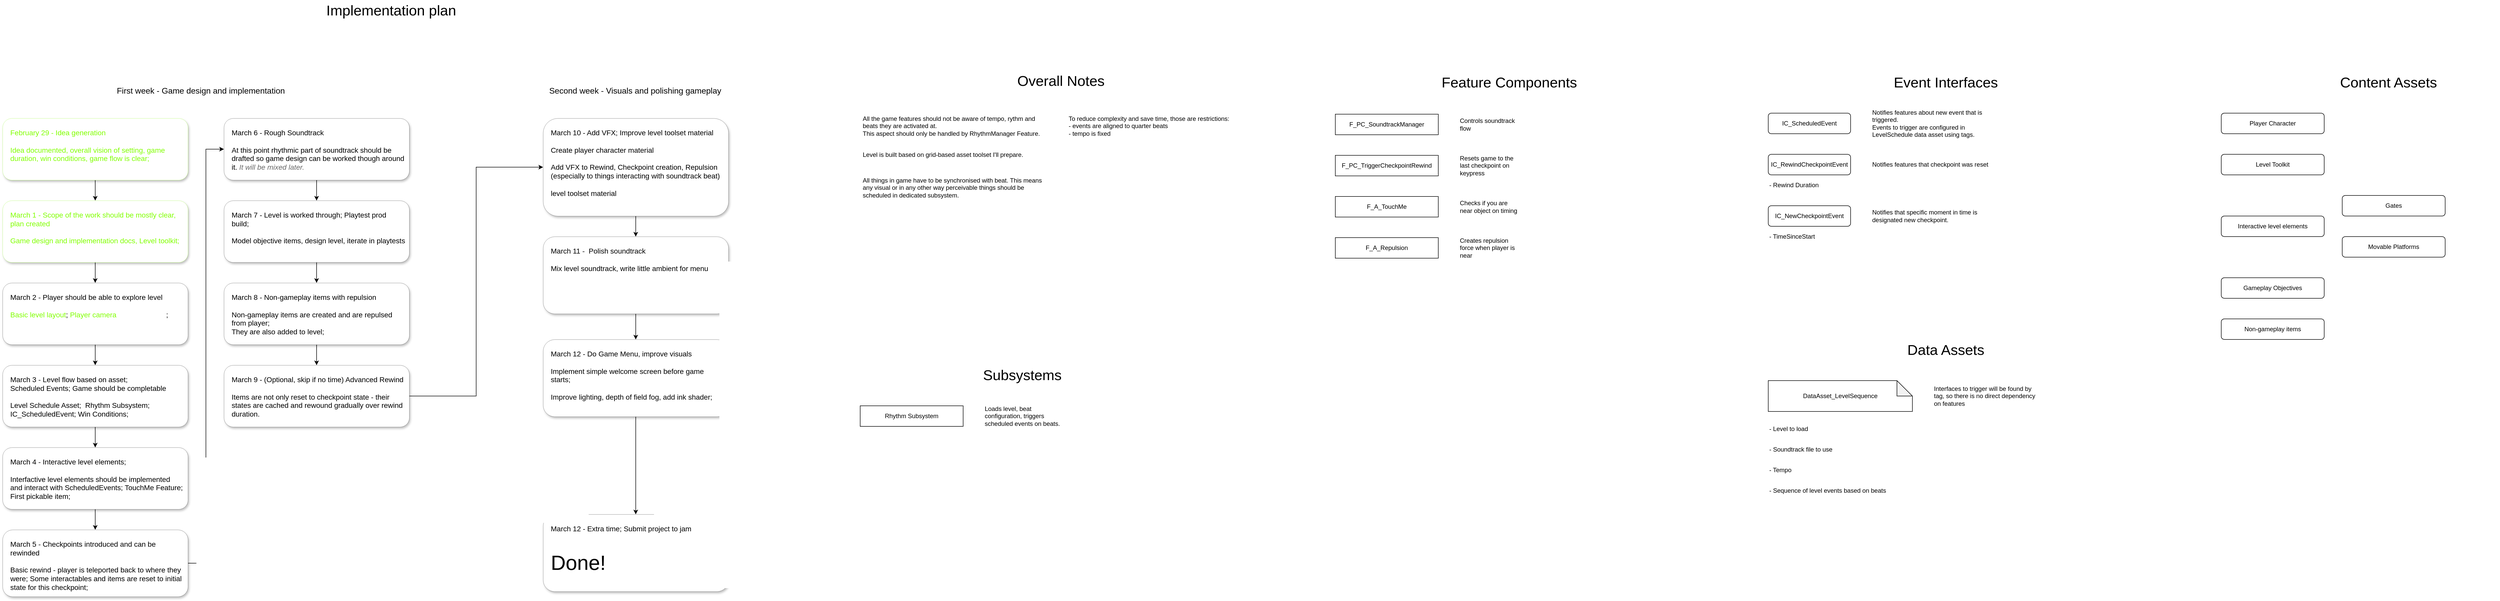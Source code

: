 <mxfile version="23.1.5" type="device">
  <diagram name="Page-1" id="owv8p-Lf1dp_q_vDyG9w">
    <mxGraphModel dx="3478" dy="2449" grid="0" gridSize="10" guides="0" tooltips="1" connect="1" arrows="1" fold="1" page="0" pageScale="1" pageWidth="850" pageHeight="1100" math="0" shadow="0">
      <root>
        <mxCell id="0" />
        <mxCell id="1" parent="0" />
        <mxCell id="0gpyr5pIwed21yI04qNp-7" value="DataAsset_LevelSequence" style="shape=note;whiteSpace=wrap;html=1;backgroundOutline=1;darkOpacity=0.05;" parent="1" vertex="1">
          <mxGeometry x="1760" y="-480" width="280" height="60" as="geometry" />
        </mxCell>
        <mxCell id="0gpyr5pIwed21yI04qNp-13" value="F_PC_SoundtrackManager" style="rounded=0;whiteSpace=wrap;html=1;" parent="1" vertex="1">
          <mxGeometry x="919" y="-998" width="200" height="40" as="geometry" />
        </mxCell>
        <mxCell id="0gpyr5pIwed21yI04qNp-21" value="Interfaces to trigger will be found by tag, so there is no direct dependency on features" style="text;html=1;align=left;verticalAlign=middle;whiteSpace=wrap;rounded=0;" parent="1" vertex="1">
          <mxGeometry x="2080" y="-480" width="210" height="60" as="geometry" />
        </mxCell>
        <mxCell id="0gpyr5pIwed21yI04qNp-25" value="IC_RewindCheckpointEvent" style="rounded=1;whiteSpace=wrap;html=1;glass=0;" parent="1" vertex="1">
          <mxGeometry x="1760" y="-920" width="160" height="40" as="geometry" />
        </mxCell>
        <mxCell id="0gpyr5pIwed21yI04qNp-26" value="Rhythm Subsystem" style="rounded=0;whiteSpace=wrap;html=1;" parent="1" vertex="1">
          <mxGeometry x="-4" y="-431" width="200" height="40" as="geometry" />
        </mxCell>
        <mxCell id="0gpyr5pIwed21yI04qNp-28" value="F_PC_TriggerCheckpointRewind" style="rounded=0;whiteSpace=wrap;html=1;" parent="1" vertex="1">
          <mxGeometry x="919" y="-918" width="200" height="40" as="geometry" />
        </mxCell>
        <mxCell id="0gpyr5pIwed21yI04qNp-29" value="F_A_TouchMe" style="rounded=0;whiteSpace=wrap;html=1;" parent="1" vertex="1">
          <mxGeometry x="919" y="-838" width="200" height="40" as="geometry" />
        </mxCell>
        <mxCell id="0gpyr5pIwed21yI04qNp-31" value="Checks if you are near object on timing" style="text;html=1;align=left;verticalAlign=middle;whiteSpace=wrap;rounded=0;" parent="1" vertex="1">
          <mxGeometry x="1159" y="-838" width="120" height="40" as="geometry" />
        </mxCell>
        <mxCell id="0gpyr5pIwed21yI04qNp-32" value="Resets game to the last checkpoint on keypress" style="text;html=1;align=left;verticalAlign=middle;whiteSpace=wrap;rounded=0;" parent="1" vertex="1">
          <mxGeometry x="1159" y="-928" width="120" height="60" as="geometry" />
        </mxCell>
        <mxCell id="0gpyr5pIwed21yI04qNp-33" value="Controls soundtrack flow" style="text;html=1;align=left;verticalAlign=middle;whiteSpace=wrap;rounded=0;" parent="1" vertex="1">
          <mxGeometry x="1159" y="-1008" width="120" height="60" as="geometry" />
        </mxCell>
        <mxCell id="0gpyr5pIwed21yI04qNp-34" value="Loads level, beat configuration, triggers scheduled events on beats." style="text;html=1;align=left;verticalAlign=middle;whiteSpace=wrap;rounded=0;" parent="1" vertex="1">
          <mxGeometry x="236" y="-441" width="160" height="60" as="geometry" />
        </mxCell>
        <mxCell id="0gpyr5pIwed21yI04qNp-35" value="F_A_Repulsion" style="rounded=0;whiteSpace=wrap;html=1;" parent="1" vertex="1">
          <mxGeometry x="919" y="-758" width="200" height="40" as="geometry" />
        </mxCell>
        <mxCell id="0gpyr5pIwed21yI04qNp-38" value="Creates repulsion force when player is near" style="text;html=1;align=left;verticalAlign=middle;whiteSpace=wrap;rounded=0;" parent="1" vertex="1">
          <mxGeometry x="1159" y="-758" width="120" height="40" as="geometry" />
        </mxCell>
        <mxCell id="0gpyr5pIwed21yI04qNp-39" value="IC_ScheduledEvent" style="rounded=1;whiteSpace=wrap;html=1;glass=0;" parent="1" vertex="1">
          <mxGeometry x="1760" y="-1000" width="160" height="40" as="geometry" />
        </mxCell>
        <mxCell id="0gpyr5pIwed21yI04qNp-40" value="Feature Components" style="text;html=1;align=center;verticalAlign=middle;whiteSpace=wrap;rounded=0;fontSize=28;" parent="1" vertex="1">
          <mxGeometry x="1042" y="-1080" width="430" height="40" as="geometry" />
        </mxCell>
        <mxCell id="0gpyr5pIwed21yI04qNp-41" value="Event Interfaces" style="text;html=1;align=center;verticalAlign=middle;whiteSpace=wrap;rounded=0;fontSize=28;" parent="1" vertex="1">
          <mxGeometry x="1890" y="-1080" width="430" height="40" as="geometry" />
        </mxCell>
        <mxCell id="0gpyr5pIwed21yI04qNp-42" value="IC_NewCheckpointEvent" style="rounded=1;whiteSpace=wrap;html=1;glass=0;" parent="1" vertex="1">
          <mxGeometry x="1760" y="-820" width="160" height="40" as="geometry" />
        </mxCell>
        <mxCell id="0gpyr5pIwed21yI04qNp-43" value="Notifies features about new event that is triggered. &lt;br&gt;Events to trigger are configured in LevelSchedule data asset using tags." style="text;html=1;align=left;verticalAlign=middle;whiteSpace=wrap;rounded=0;" parent="1" vertex="1">
          <mxGeometry x="1960" y="-1015" width="240" height="70" as="geometry" />
        </mxCell>
        <mxCell id="0gpyr5pIwed21yI04qNp-44" value="Notifies features that checkpoint was reset" style="text;html=1;align=left;verticalAlign=middle;whiteSpace=wrap;rounded=0;" parent="1" vertex="1">
          <mxGeometry x="1960" y="-920" width="250" height="40" as="geometry" />
        </mxCell>
        <mxCell id="0gpyr5pIwed21yI04qNp-45" value="Overall Notes" style="text;html=1;align=center;verticalAlign=middle;whiteSpace=wrap;rounded=0;fontSize=28;" parent="1" vertex="1">
          <mxGeometry x="266" y="-1083" width="240" height="40" as="geometry" />
        </mxCell>
        <mxCell id="0gpyr5pIwed21yI04qNp-46" value="All the game features should not be aware of tempo, rythm and beats they are activated at.&lt;br&gt;This aspect should only be handled by RhythmManager Feature." style="text;html=1;align=left;verticalAlign=top;whiteSpace=wrap;rounded=0;" parent="1" vertex="1">
          <mxGeometry x="-1" y="-1003" width="360" height="40" as="geometry" />
        </mxCell>
        <mxCell id="0gpyr5pIwed21yI04qNp-49" value="- Rewind Duration" style="text;html=1;align=left;verticalAlign=middle;whiteSpace=wrap;rounded=0;" parent="1" vertex="1">
          <mxGeometry x="1760" y="-870" width="160" height="20" as="geometry" />
        </mxCell>
        <mxCell id="0gpyr5pIwed21yI04qNp-52" value="- TimeSinceStart" style="text;html=1;align=left;verticalAlign=middle;whiteSpace=wrap;rounded=0;" parent="1" vertex="1">
          <mxGeometry x="1760" y="-770" width="160" height="20" as="geometry" />
        </mxCell>
        <mxCell id="0gpyr5pIwed21yI04qNp-53" value="Notifies that specific moment in time is designated new checkpoint." style="text;html=1;align=left;verticalAlign=middle;whiteSpace=wrap;rounded=0;" parent="1" vertex="1">
          <mxGeometry x="1960" y="-820" width="250" height="40" as="geometry" />
        </mxCell>
        <mxCell id="0gpyr5pIwed21yI04qNp-55" value="Data Assets" style="text;html=1;align=center;verticalAlign=middle;whiteSpace=wrap;rounded=0;fontSize=28;" parent="1" vertex="1">
          <mxGeometry x="1890" y="-560" width="430" height="40" as="geometry" />
        </mxCell>
        <mxCell id="0gpyr5pIwed21yI04qNp-56" value="Content Assets" style="text;html=1;align=center;verticalAlign=middle;whiteSpace=wrap;rounded=0;fontSize=28;" parent="1" vertex="1">
          <mxGeometry x="2750" y="-1080" width="430" height="40" as="geometry" />
        </mxCell>
        <mxCell id="0gpyr5pIwed21yI04qNp-57" value="Player Character" style="rounded=1;whiteSpace=wrap;html=1;" parent="1" vertex="1">
          <mxGeometry x="2640" y="-1000" width="200" height="40" as="geometry" />
        </mxCell>
        <mxCell id="0gpyr5pIwed21yI04qNp-58" value="Level Toolkit" style="rounded=1;whiteSpace=wrap;html=1;" parent="1" vertex="1">
          <mxGeometry x="2640" y="-920" width="200" height="40" as="geometry" />
        </mxCell>
        <mxCell id="0gpyr5pIwed21yI04qNp-59" value="Non-gameplay items" style="rounded=1;whiteSpace=wrap;html=1;" parent="1" vertex="1">
          <mxGeometry x="2640" y="-600" width="200" height="40" as="geometry" />
        </mxCell>
        <mxCell id="0gpyr5pIwed21yI04qNp-60" value="Gameplay Objectives" style="rounded=1;whiteSpace=wrap;html=1;" parent="1" vertex="1">
          <mxGeometry x="2640" y="-680" width="200" height="40" as="geometry" />
        </mxCell>
        <mxCell id="0gpyr5pIwed21yI04qNp-61" value="Movable Platforms" style="rounded=1;whiteSpace=wrap;html=1;" parent="1" vertex="1">
          <mxGeometry x="2875" y="-760" width="200" height="40" as="geometry" />
        </mxCell>
        <mxCell id="0gpyr5pIwed21yI04qNp-62" value="Gates" style="rounded=1;whiteSpace=wrap;html=1;" parent="1" vertex="1">
          <mxGeometry x="2875" y="-840" width="200" height="40" as="geometry" />
        </mxCell>
        <mxCell id="0gpyr5pIwed21yI04qNp-63" value="Level is built based on grid-based asset toolset I&#39;ll prepare." style="text;html=1;align=left;verticalAlign=top;whiteSpace=wrap;rounded=0;" parent="1" vertex="1">
          <mxGeometry x="-1" y="-933" width="360" height="50" as="geometry" />
        </mxCell>
        <mxCell id="0gpyr5pIwed21yI04qNp-64" value="Implementation plan" style="text;html=1;align=center;verticalAlign=middle;whiteSpace=wrap;rounded=0;fontSize=28;" parent="1" vertex="1">
          <mxGeometry x="-1070" y="-1220" width="310" height="40" as="geometry" />
        </mxCell>
        <mxCell id="0gpyr5pIwed21yI04qNp-78" style="edgeStyle=orthogonalEdgeStyle;rounded=0;orthogonalLoop=1;jettySize=auto;html=1;" parent="1" source="0gpyr5pIwed21yI04qNp-66" target="0gpyr5pIwed21yI04qNp-67" edge="1">
          <mxGeometry relative="1" as="geometry" />
        </mxCell>
        <mxCell id="0gpyr5pIwed21yI04qNp-66" value="&lt;font color=&quot;#80ff00&quot; style=&quot;font-size: 14px;&quot;&gt;&lt;font style=&quot;font-size: 14px;&quot;&gt;February 29 - Idea generation&lt;/font&gt;&lt;br&gt;&lt;br&gt;Idea documented, overall vision of setting, game duration, win conditions, game flow is clear;&lt;/font&gt;" style="text;html=1;align=left;verticalAlign=top;whiteSpace=wrap;rounded=1;fontSize=14;fillColor=default;glass=0;shadow=1;strokeColor=#80FF00;strokeWidth=0.25;spacingTop=5;spacing=10;spacingLeft=5;" parent="1" vertex="1">
          <mxGeometry x="-1670" y="-990" width="360" height="120" as="geometry" />
        </mxCell>
        <mxCell id="0gpyr5pIwed21yI04qNp-79" style="edgeStyle=orthogonalEdgeStyle;rounded=0;orthogonalLoop=1;jettySize=auto;html=1;" parent="1" source="0gpyr5pIwed21yI04qNp-67" target="0gpyr5pIwed21yI04qNp-68" edge="1">
          <mxGeometry relative="1" as="geometry" />
        </mxCell>
        <mxCell id="0gpyr5pIwed21yI04qNp-67" value="&lt;font color=&quot;#80ff00&quot;&gt;&lt;font style=&quot;font-size: 14px;&quot;&gt;March 1 - &lt;/font&gt;&lt;font style=&quot;font-size: 14px;&quot;&gt;Scope of the work should be mostly clear, plan created&lt;/font&gt;&lt;br&gt;&lt;br&gt;Game design and implementation docs, Level toolkit;&lt;/font&gt;&lt;div&gt;&lt;br&gt;&lt;/div&gt;" style="text;html=1;align=left;verticalAlign=top;whiteSpace=wrap;rounded=1;fontSize=14;fillColor=default;glass=0;shadow=1;strokeColor=#80FF00;strokeWidth=0.25;spacingTop=5;spacing=10;spacingLeft=5;" parent="1" vertex="1">
          <mxGeometry x="-1670" y="-830" width="360" height="120" as="geometry" />
        </mxCell>
        <mxCell id="0gpyr5pIwed21yI04qNp-80" style="edgeStyle=orthogonalEdgeStyle;rounded=0;orthogonalLoop=1;jettySize=auto;html=1;" parent="1" source="0gpyr5pIwed21yI04qNp-68" target="0gpyr5pIwed21yI04qNp-70" edge="1">
          <mxGeometry relative="1" as="geometry" />
        </mxCell>
        <mxCell id="0gpyr5pIwed21yI04qNp-68" value="March 2 - Player should be able to explore level&lt;br&gt;&lt;br&gt;&lt;font color=&quot;#80ff00&quot;&gt;Basic level layout&lt;/font&gt;; &lt;font color=&quot;#80ff00&quot;&gt;Player camera &lt;/font&gt;&lt;font color=&quot;#ffffff&quot;&gt;and movement&lt;/font&gt;; &lt;div&gt;&lt;br&gt;&lt;/div&gt;" style="text;html=1;align=left;verticalAlign=top;whiteSpace=wrap;rounded=1;fontSize=14;fillColor=default;glass=0;shadow=1;strokeColor=default;strokeWidth=0.25;spacingTop=5;spacing=10;spacingLeft=5;" parent="1" vertex="1">
          <mxGeometry x="-1670" y="-670" width="360" height="120" as="geometry" />
        </mxCell>
        <mxCell id="0gpyr5pIwed21yI04qNp-81" style="edgeStyle=orthogonalEdgeStyle;rounded=0;orthogonalLoop=1;jettySize=auto;html=1;" parent="1" source="0gpyr5pIwed21yI04qNp-70" target="0gpyr5pIwed21yI04qNp-72" edge="1">
          <mxGeometry relative="1" as="geometry" />
        </mxCell>
        <mxCell id="0gpyr5pIwed21yI04qNp-70" value="March 3 - Level flow based on asset;&lt;br&gt;Scheduled Events; Game should be completable&lt;br&gt;&lt;br&gt;Level Schedule Asset;&amp;nbsp; Rhythm Subsystem; IC_ScheduledEvent; Win Conditions;" style="text;html=1;align=left;verticalAlign=top;whiteSpace=wrap;rounded=1;fontSize=14;fillColor=default;glass=0;shadow=1;strokeColor=default;strokeWidth=0.25;spacingTop=5;spacing=10;spacingLeft=5;" parent="1" vertex="1">
          <mxGeometry x="-1670" y="-510" width="360" height="120" as="geometry" />
        </mxCell>
        <mxCell id="0gpyr5pIwed21yI04qNp-85" style="edgeStyle=orthogonalEdgeStyle;rounded=0;orthogonalLoop=1;jettySize=auto;html=1;" parent="1" source="0gpyr5pIwed21yI04qNp-72" target="0gpyr5pIwed21yI04qNp-84" edge="1">
          <mxGeometry relative="1" as="geometry" />
        </mxCell>
        <mxCell id="0gpyr5pIwed21yI04qNp-72" value="March 4 - Interactive level elements;&lt;br&gt;&lt;br&gt;Interfactive level elements should be implemented and interact with ScheduledEvents; TouchMe Feature; First pickable item;" style="text;html=1;align=left;verticalAlign=top;whiteSpace=wrap;rounded=1;fontSize=14;fillColor=default;glass=0;shadow=1;strokeColor=default;strokeWidth=0.25;spacingTop=5;spacing=10;spacingLeft=5;" parent="1" vertex="1">
          <mxGeometry x="-1670" y="-350" width="360" height="120" as="geometry" />
        </mxCell>
        <mxCell id="0gpyr5pIwed21yI04qNp-75" value="Interactive level elements" style="rounded=1;whiteSpace=wrap;html=1;" parent="1" vertex="1">
          <mxGeometry x="2640" y="-800" width="200" height="40" as="geometry" />
        </mxCell>
        <mxCell id="0gpyr5pIwed21yI04qNp-82" value="First week - Game design and implementation" style="text;html=1;align=left;verticalAlign=top;whiteSpace=wrap;rounded=0;fontSize=16;" parent="1" vertex="1">
          <mxGeometry x="-1450" y="-1060" width="360" height="40" as="geometry" />
        </mxCell>
        <mxCell id="0gpyr5pIwed21yI04qNp-83" value="Second week - Visuals and polishing gameplay" style="text;html=1;align=left;verticalAlign=top;whiteSpace=wrap;rounded=0;fontSize=16;" parent="1" vertex="1">
          <mxGeometry x="-610" y="-1060" width="360" height="40" as="geometry" />
        </mxCell>
        <mxCell id="0gpyr5pIwed21yI04qNp-87" style="edgeStyle=orthogonalEdgeStyle;rounded=0;orthogonalLoop=1;jettySize=auto;html=1;entryX=0;entryY=0.5;entryDx=0;entryDy=0;" parent="1" source="0gpyr5pIwed21yI04qNp-84" target="0gpyr5pIwed21yI04qNp-88" edge="1">
          <mxGeometry relative="1" as="geometry">
            <mxPoint x="-1190" y="-930" as="targetPoint" />
          </mxGeometry>
        </mxCell>
        <mxCell id="0gpyr5pIwed21yI04qNp-84" value="March 5 - Checkpoints introduced and can be rewinded&lt;br&gt;&lt;br&gt;Basic rewind - player is teleported back to where they were; Some interactables and items are reset to initial state for this checkpoint;" style="text;html=1;align=left;verticalAlign=top;whiteSpace=wrap;rounded=1;fontSize=14;fillColor=default;glass=0;shadow=1;strokeColor=default;strokeWidth=0.25;spacingTop=5;spacing=10;spacingLeft=5;" parent="1" vertex="1">
          <mxGeometry x="-1670" y="-190" width="360" height="130" as="geometry" />
        </mxCell>
        <mxCell id="0gpyr5pIwed21yI04qNp-107" style="edgeStyle=orthogonalEdgeStyle;rounded=0;orthogonalLoop=1;jettySize=auto;html=1;" parent="1" source="0gpyr5pIwed21yI04qNp-88" target="0gpyr5pIwed21yI04qNp-104" edge="1">
          <mxGeometry relative="1" as="geometry" />
        </mxCell>
        <mxCell id="0gpyr5pIwed21yI04qNp-88" value="March 6 - Rough Soundtrack&lt;br&gt;&lt;br&gt;At this point rhythmic part of soundtrack should be drafted so game design can be worked though around it.&amp;nbsp;&lt;i&gt;&lt;font color=&quot;#696969&quot;&gt;It will be mixed later.&lt;/font&gt;&lt;/i&gt;&lt;br&gt;&lt;div&gt;&lt;br&gt;&lt;/div&gt;" style="text;html=1;align=left;verticalAlign=top;whiteSpace=wrap;rounded=1;fontSize=14;fillColor=default;glass=0;shadow=1;strokeColor=default;strokeWidth=0.25;spacingTop=5;spacing=10;spacingLeft=5;" parent="1" vertex="1">
          <mxGeometry x="-1240" y="-990" width="360" height="120" as="geometry" />
        </mxCell>
        <mxCell id="0gpyr5pIwed21yI04qNp-92" style="edgeStyle=orthogonalEdgeStyle;rounded=0;orthogonalLoop=1;jettySize=auto;html=1;entryX=0.5;entryY=0;entryDx=0;entryDy=0;" parent="1" source="0gpyr5pIwed21yI04qNp-90" target="0gpyr5pIwed21yI04qNp-93" edge="1">
          <mxGeometry relative="1" as="geometry">
            <mxPoint x="-1060" y="-670" as="targetPoint" />
          </mxGeometry>
        </mxCell>
        <mxCell id="0gpyr5pIwed21yI04qNp-90" value="March 8 - Non-gameplay items with repulsion&lt;br&gt;&lt;br&gt;Non-gameplay items are created and are repulsed from player;&lt;br&gt;They are also added to level;" style="text;html=1;align=left;verticalAlign=top;whiteSpace=wrap;rounded=1;fontSize=14;fillColor=default;glass=0;shadow=1;strokeColor=default;strokeWidth=0.25;spacingTop=5;spacing=10;spacingLeft=5;" parent="1" vertex="1">
          <mxGeometry x="-1240" y="-670" width="360" height="120" as="geometry" />
        </mxCell>
        <mxCell id="0gpyr5pIwed21yI04qNp-110" style="edgeStyle=orthogonalEdgeStyle;rounded=0;orthogonalLoop=1;jettySize=auto;html=1;entryX=0;entryY=0.5;entryDx=0;entryDy=0;" parent="1" source="0gpyr5pIwed21yI04qNp-93" target="0gpyr5pIwed21yI04qNp-109" edge="1">
          <mxGeometry relative="1" as="geometry" />
        </mxCell>
        <mxCell id="0gpyr5pIwed21yI04qNp-93" value="March 9 - (Optional, skip if no time) Advanced Rewind&lt;br&gt;&lt;br&gt;Items are not only reset to checkpoint state - their states are cached and rewound gradually over rewind duration." style="text;html=1;align=left;verticalAlign=top;whiteSpace=wrap;rounded=1;fontSize=14;fillColor=default;glass=0;shadow=1;strokeColor=default;strokeWidth=0.25;spacingTop=5;spacing=10;spacingLeft=5;" parent="1" vertex="1">
          <mxGeometry x="-1240" y="-510" width="360" height="120" as="geometry" />
        </mxCell>
        <mxCell id="0gpyr5pIwed21yI04qNp-94" value="All things in game have to be synchronised with beat. This means any visual or in any other way perceivable things should be scheduled in dedicated subsystem." style="text;html=1;align=left;verticalAlign=top;whiteSpace=wrap;rounded=0;" parent="1" vertex="1">
          <mxGeometry x="-1" y="-883" width="360" height="60" as="geometry" />
        </mxCell>
        <mxCell id="0gpyr5pIwed21yI04qNp-95" value="Subsystems" style="text;html=1;align=center;verticalAlign=middle;whiteSpace=wrap;rounded=0;fontSize=28;" parent="1" vertex="1">
          <mxGeometry x="96" y="-511" width="430" height="40" as="geometry" />
        </mxCell>
        <mxCell id="0gpyr5pIwed21yI04qNp-96" value="- Level to load&lt;div&gt;&lt;br&gt;&lt;/div&gt;" style="text;html=1;align=left;verticalAlign=top;whiteSpace=wrap;rounded=0;" parent="1" vertex="1">
          <mxGeometry x="1760" y="-400" width="280" height="30" as="geometry" />
        </mxCell>
        <mxCell id="0gpyr5pIwed21yI04qNp-97" value="- Soundtrack file to use" style="text;html=1;align=left;verticalAlign=top;whiteSpace=wrap;rounded=0;" parent="1" vertex="1">
          <mxGeometry x="1760" y="-360" width="280" height="30" as="geometry" />
        </mxCell>
        <mxCell id="0gpyr5pIwed21yI04qNp-98" value="- Sequence of level events based on beats" style="text;html=1;align=left;verticalAlign=top;whiteSpace=wrap;rounded=0;" parent="1" vertex="1">
          <mxGeometry x="1760" y="-280" width="280" height="30" as="geometry" />
        </mxCell>
        <mxCell id="0gpyr5pIwed21yI04qNp-99" value="- Tempo" style="text;html=1;align=left;verticalAlign=top;whiteSpace=wrap;rounded=0;" parent="1" vertex="1">
          <mxGeometry x="1760" y="-320" width="280" height="30" as="geometry" />
        </mxCell>
        <mxCell id="0gpyr5pIwed21yI04qNp-100" value="To reduce complexity and save time, those are restrictions:&lt;br&gt;- events are aligned to quarter beats&lt;br&gt;- tempo is fixed&amp;nbsp;" style="text;html=1;align=left;verticalAlign=top;whiteSpace=wrap;rounded=0;" parent="1" vertex="1">
          <mxGeometry x="399" y="-1003" width="360" height="60" as="geometry" />
        </mxCell>
        <mxCell id="0gpyr5pIwed21yI04qNp-108" value="" style="edgeStyle=orthogonalEdgeStyle;rounded=0;orthogonalLoop=1;jettySize=auto;html=1;" parent="1" source="0gpyr5pIwed21yI04qNp-104" target="0gpyr5pIwed21yI04qNp-90" edge="1">
          <mxGeometry relative="1" as="geometry" />
        </mxCell>
        <mxCell id="0gpyr5pIwed21yI04qNp-104" value="March 7 - Level is worked through; Playtest prod build;&lt;br&gt;&lt;div&gt;&lt;br&gt;&lt;/div&gt;&lt;div&gt;Model objective items, design level, iterate in playtests&lt;/div&gt;" style="text;html=1;align=left;verticalAlign=top;whiteSpace=wrap;rounded=1;fontSize=14;fillColor=default;glass=0;shadow=1;strokeColor=default;strokeWidth=0.25;spacingTop=5;spacing=10;spacingLeft=5;" parent="1" vertex="1">
          <mxGeometry x="-1240" y="-830" width="360" height="120" as="geometry" />
        </mxCell>
        <mxCell id="0gpyr5pIwed21yI04qNp-115" style="edgeStyle=orthogonalEdgeStyle;rounded=0;orthogonalLoop=1;jettySize=auto;html=1;entryX=0.5;entryY=0;entryDx=0;entryDy=0;" parent="1" source="0gpyr5pIwed21yI04qNp-109" target="0gpyr5pIwed21yI04qNp-113" edge="1">
          <mxGeometry relative="1" as="geometry" />
        </mxCell>
        <mxCell id="0gpyr5pIwed21yI04qNp-109" value="March 10 - Add VFX; Improve level toolset material&lt;br&gt;&lt;br&gt;Create player character material&lt;br&gt;&lt;br&gt;Add VFX to Rewind, Checkpoint creation, Repulsion (especially to things interacting with soundtrack beat)&lt;br&gt;&lt;br&gt;level toolset material&lt;br&gt;&lt;div&gt;&lt;br&gt;&lt;/div&gt;" style="text;html=1;align=left;verticalAlign=top;whiteSpace=wrap;rounded=1;fontSize=14;fillColor=default;glass=0;shadow=1;strokeColor=default;strokeWidth=0.25;spacingTop=5;spacing=10;spacingLeft=5;" parent="1" vertex="1">
          <mxGeometry x="-620" y="-990" width="360" height="190" as="geometry" />
        </mxCell>
        <mxCell id="0gpyr5pIwed21yI04qNp-118" style="edgeStyle=orthogonalEdgeStyle;rounded=0;orthogonalLoop=1;jettySize=auto;html=1;entryX=0.5;entryY=0;entryDx=0;entryDy=0;" parent="1" source="0gpyr5pIwed21yI04qNp-113" target="0gpyr5pIwed21yI04qNp-116" edge="1">
          <mxGeometry relative="1" as="geometry" />
        </mxCell>
        <mxCell id="0gpyr5pIwed21yI04qNp-113" value="March 11 -&amp;nbsp; Polish soundtrack&lt;br&gt;&lt;br&gt;Mix level soundtrack, write little ambient for menu" style="text;html=1;align=left;verticalAlign=top;whiteSpace=wrap;rounded=1;fontSize=14;fillColor=default;glass=0;shadow=1;strokeColor=default;strokeWidth=0.25;spacingTop=5;spacing=10;spacingLeft=5;" parent="1" vertex="1">
          <mxGeometry x="-620" y="-760" width="360" height="150" as="geometry" />
        </mxCell>
        <mxCell id="0gpyr5pIwed21yI04qNp-119" style="edgeStyle=orthogonalEdgeStyle;rounded=0;orthogonalLoop=1;jettySize=auto;html=1;entryX=0.5;entryY=0;entryDx=0;entryDy=0;" parent="1" source="0gpyr5pIwed21yI04qNp-116" target="0gpyr5pIwed21yI04qNp-120" edge="1">
          <mxGeometry relative="1" as="geometry">
            <mxPoint x="-440" y="-220" as="targetPoint" />
          </mxGeometry>
        </mxCell>
        <mxCell id="0gpyr5pIwed21yI04qNp-116" value="March 12 - Do Game Menu, improve visuals&lt;br&gt;&lt;br&gt;&lt;div&gt;Implement simple welcome screen before game starts;&lt;/div&gt;&lt;div&gt;&lt;br&gt;&lt;/div&gt;&lt;div&gt;Improve lighting, depth of field fog, add ink shader;&lt;br&gt;&lt;/div&gt;" style="text;html=1;align=left;verticalAlign=top;whiteSpace=wrap;rounded=1;fontSize=14;fillColor=default;glass=0;shadow=1;strokeColor=default;strokeWidth=0.25;spacingTop=5;spacing=10;spacingLeft=5;" parent="1" vertex="1">
          <mxGeometry x="-620" y="-560" width="360" height="150" as="geometry" />
        </mxCell>
        <mxCell id="0gpyr5pIwed21yI04qNp-120" value="March 12 - Extra time; Submit project to jam&lt;br&gt;&lt;br&gt;&lt;br&gt;&lt;div style=&quot;&quot;&gt;&lt;span style=&quot;background-color: initial; font-size: 40px;&quot;&gt;Done!&lt;/span&gt;&lt;/div&gt;" style="text;html=1;align=left;verticalAlign=top;whiteSpace=wrap;rounded=1;fontSize=14;fillColor=default;glass=0;shadow=1;strokeColor=default;strokeWidth=0.25;spacingTop=5;spacing=10;spacingLeft=5;" parent="1" vertex="1">
          <mxGeometry x="-620" y="-220" width="360" height="150" as="geometry" />
        </mxCell>
      </root>
    </mxGraphModel>
  </diagram>
</mxfile>
